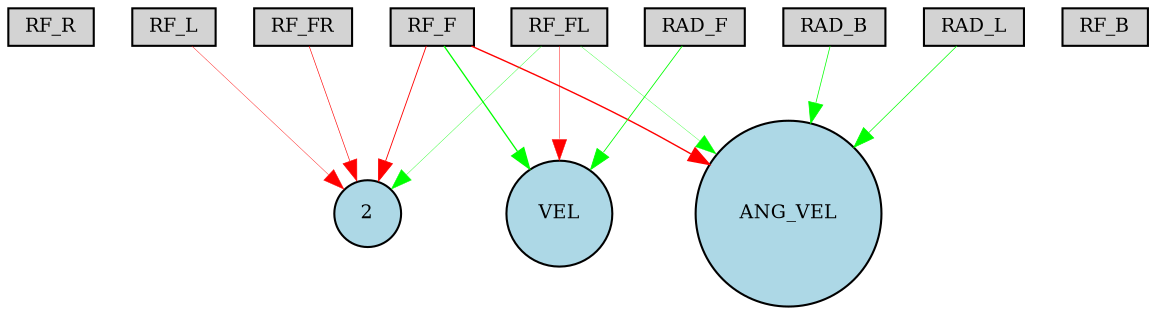 digraph {
	node [fontsize=9 height=0.2 shape=circle width=0.2]
	RF_R [fillcolor=lightgray shape=box style=filled]
	RF_FR [fillcolor=lightgray shape=box style=filled]
	RF_F [fillcolor=lightgray shape=box style=filled]
	RF_FL [fillcolor=lightgray shape=box style=filled]
	RF_L [fillcolor=lightgray shape=box style=filled]
	RF_B [fillcolor=lightgray shape=box style=filled]
	RAD_F [fillcolor=lightgray shape=box style=filled]
	RAD_L [fillcolor=lightgray shape=box style=filled]
	RAD_B [fillcolor=lightgray shape=box style=filled]
	ANG_VEL [fillcolor=lightblue style=filled]
	VEL [fillcolor=lightblue style=filled]
	2 [fillcolor=lightblue style=filled]
	RF_FR -> 2 [color=red penwidth=0.2977936080351994 style=solid]
	RF_F -> VEL [color=green penwidth=0.6255750915608408 style=solid]
	RF_F -> 2 [color=red penwidth=0.42252381930036265 style=solid]
	RF_L -> 2 [color=red penwidth=0.1932332951787731 style=solid]
	RAD_F -> VEL [color=green penwidth=0.3997718774125305 style=solid]
	RF_FL -> 2 [color=green penwidth=0.17318174972108275 style=solid]
	RAD_B -> ANG_VEL [color=green penwidth=0.3527968836405233 style=solid]
	RF_FL -> ANG_VEL [color=green penwidth=0.15449794507430936 style=solid]
	RF_FL -> VEL [color=red penwidth=0.21474272513107462 style=solid]
	RF_F -> ANG_VEL [color=red penwidth=0.6695155781558594 style=solid]
	RAD_L -> ANG_VEL [color=green penwidth=0.34264899443497276 style=solid]
}
